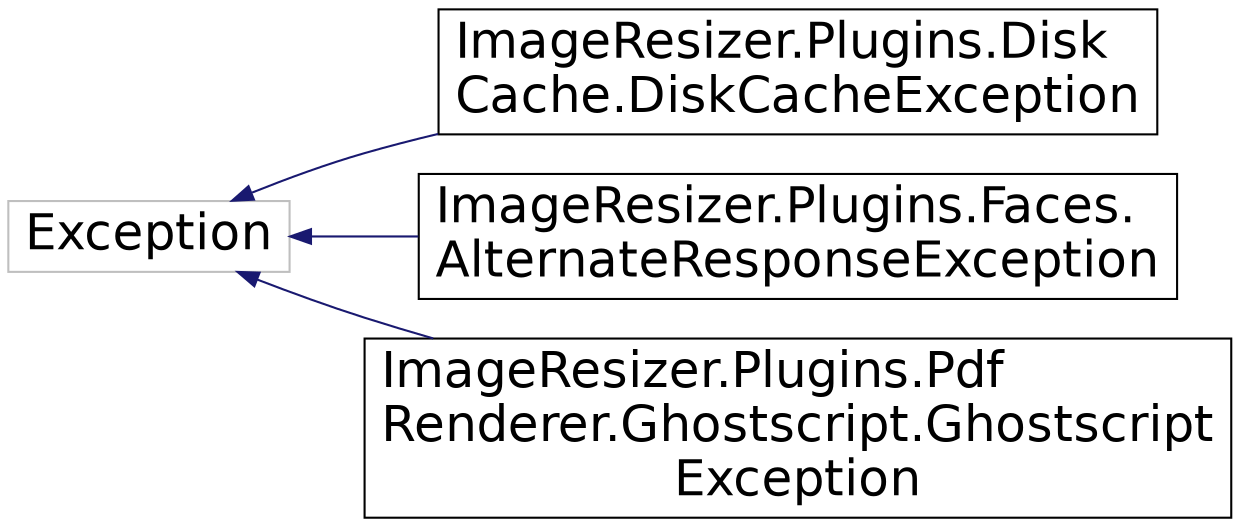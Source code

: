 digraph "Graphical Class Hierarchy"
{
  edge [fontname="Helvetica",fontsize="24",labelfontname="Helvetica",labelfontsize="24"];
  node [fontname="Helvetica",fontsize="24",shape=record];
  rankdir="LR";
  Node1 [label="Exception",height=0.2,width=0.4,color="grey75", fillcolor="white", style="filled"];
  Node1 -> Node2 [dir="back",color="midnightblue",fontsize="24",style="solid",fontname="Helvetica"];
  Node2 [label="ImageResizer.Plugins.Disk\lCache.DiskCacheException",height=0.2,width=0.4,color="black", fillcolor="white", style="filled",URL="$class_image_resizer_1_1_plugins_1_1_disk_cache_1_1_disk_cache_exception.html",tooltip="Indicates a problem with disk caching. Causes include a missing (or too small) ImageDiskCacheDir sett..."];
  Node1 -> Node3 [dir="back",color="midnightblue",fontsize="24",style="solid",fontname="Helvetica"];
  Node3 [label="ImageResizer.Plugins.Faces.\lAlternateResponseException",height=0.2,width=0.4,color="black", fillcolor="white", style="filled",URL="$class_image_resizer_1_1_plugins_1_1_faces_1_1_alternate_response_exception.html"];
  Node1 -> Node4 [dir="back",color="midnightblue",fontsize="24",style="solid",fontname="Helvetica"];
  Node4 [label="ImageResizer.Plugins.Pdf\lRenderer.Ghostscript.Ghostscript\lException",height=0.2,width=0.4,color="black", fillcolor="white", style="filled",URL="$class_image_resizer_1_1_plugins_1_1_pdf_renderer_1_1_ghostscript_1_1_ghostscript_exception.html"];
}
